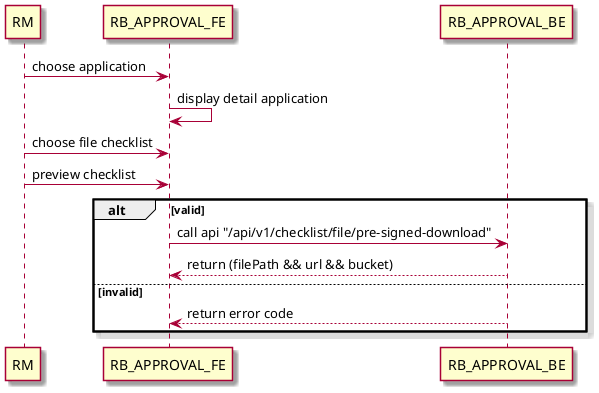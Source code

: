 @startuml
skin rose
participant RM
participant RB_APPROVAL_FE
participant RB_APPROVAL_BE

RM -> RB_APPROVAL_FE: choose application
RB_APPROVAL_FE -> RB_APPROVAL_FE: display detail application
RM -> RB_APPROVAL_FE: choose file checklist
RM -> RB_APPROVAL_FE: preview checklist
alt valid
    RB_APPROVAL_FE -> RB_APPROVAL_BE: call api "/api/v1/checklist/file/pre-signed-download"
    RB_APPROVAL_BE --> RB_APPROVAL_FE: return (filePath && url && bucket)
else invalid
    RB_APPROVAL_BE --> RB_APPROVAL_FE: return error code
end
@enduml
